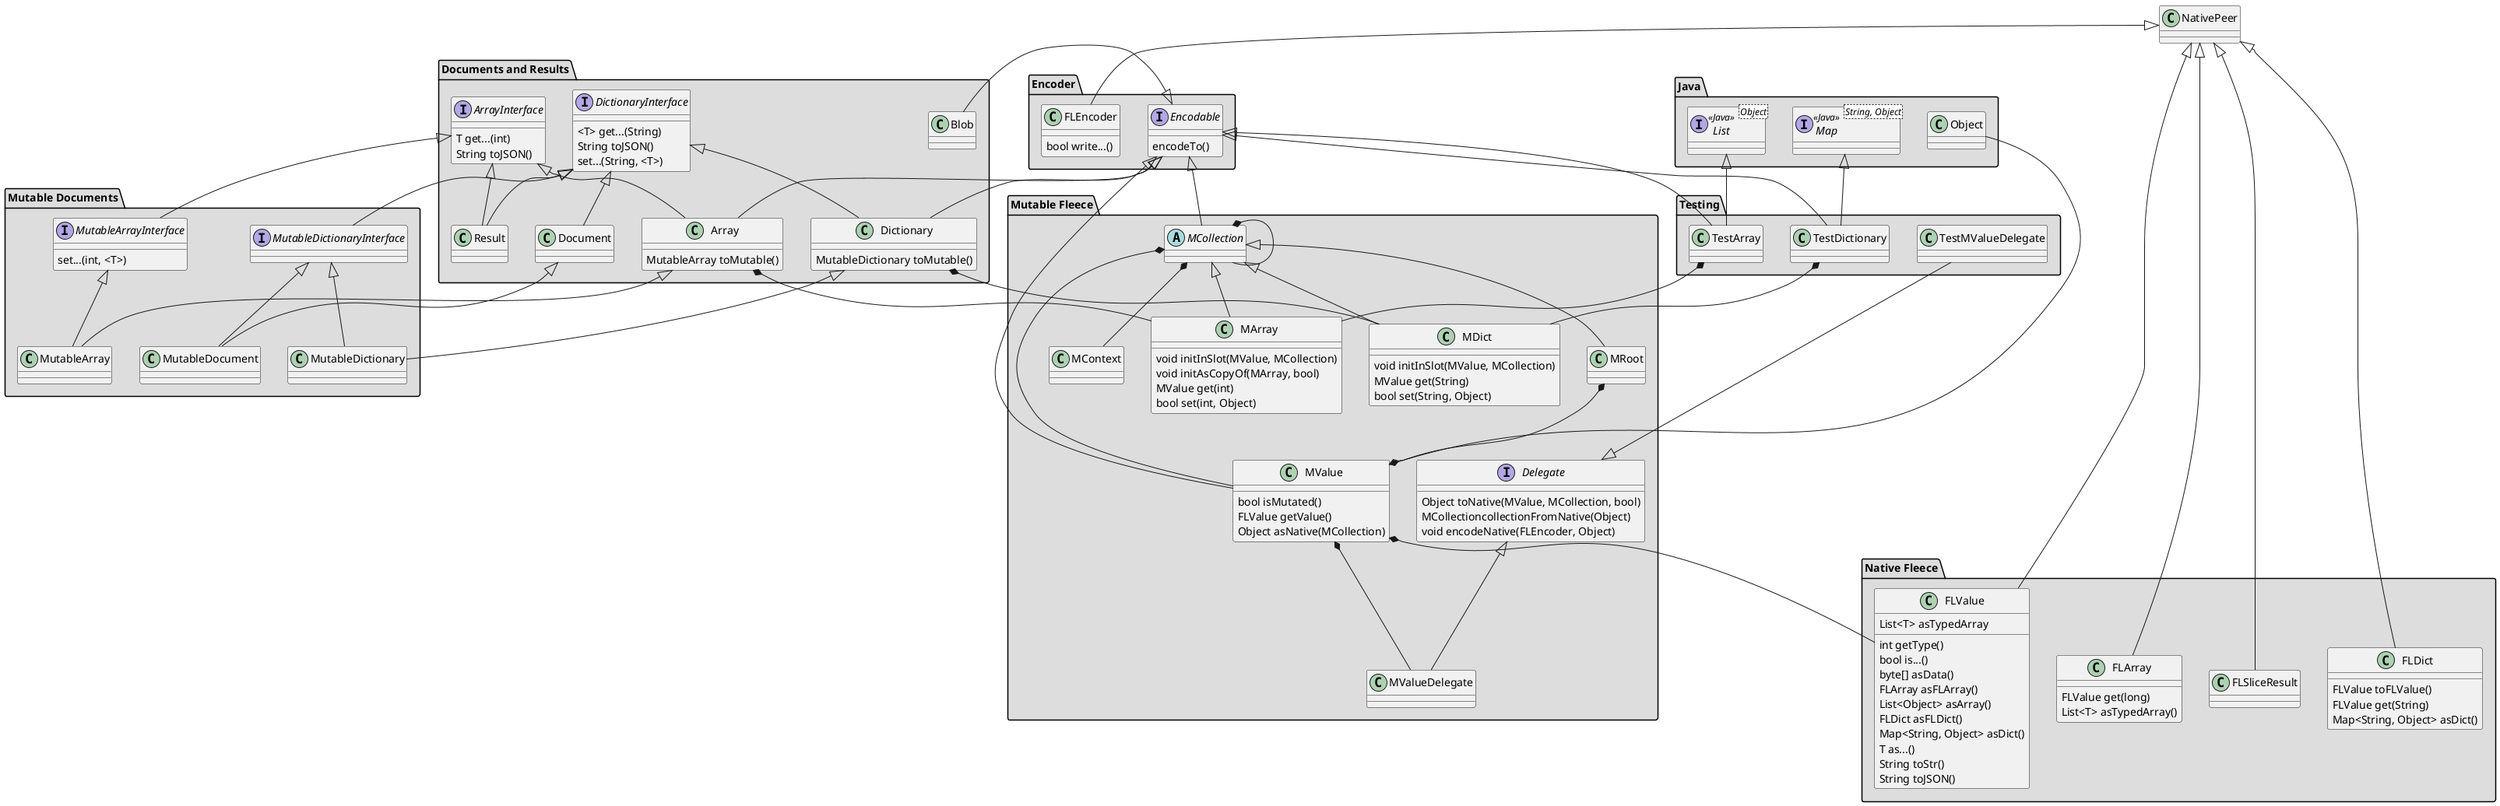 @startuml


package "Java" #DDDDDD {
interface Map<String, Object> << Java >>
interface List<Object> << Java >>
class Object
}

class NativePeer


package "Encoder" #DDDDDD {
interface Encodable
Encodable : encodeTo()

class FLEncoder
NativePeer <|-- FLEncoder
FLEncoder : bool write...()
}


package "Native Fleece" #DDDDDD {
class FLDict
NativePeer <|-- FLDict
FLDict : FLValue toFLValue()
FLDict : FLValue get(String)
FLDict : Map<String, Object> asDict()

class FLArray
NativePeer <|-- FLArray
FLArray : FLValue get(long)
FLArray : List<T> asTypedArray()

class FLValue
NativePeer <|-- FLValue
FLValue : int getType()
FLValue : bool is...()
FLValue : byte[] asData()
FLValue : FLArray asFLArray()
FLValue : List<Object> asArray()
FLValue : List<T> asTypedArray
FLValue : FLDict asFLDict()
FLValue : Map<String, Object> asDict()
FLValue : T as...()
FLValue : String toStr()
FLValue : String toJSON()

class FLSliceResult
NativePeer <|-- FLSliceResult
}


package "Mutable Fleece" #DDDDDD {
interface Delegate
Delegate : Object toNative(MValue, MCollection, bool)
Delegate : MCollectioncollectionFromNative(Object)
Delegate : void encodeNative(FLEncoder, Object)

class MValueDelegate
Delegate <|-- MValueDelegate

class MContext

abstract MCollection
Encodable <|-- MCollection
MCollection *-- MValue
MCollection *-- MCollection
MCollection *-- MContext

class MValue
Encodable <|-- MValue
MValue *-- MValueDelegate
MValue *-- FLValue
MValue *- Object
MValue : bool isMutated()
MValue : FLValue getValue()
MValue : Object asNative(MCollection)

class MArray
MCollection <|-- MArray
MArray : void initInSlot(MValue, MCollection)
MArray : void initAsCopyOf(MArray, bool)
MArray : MValue get(int)
MArray : bool set(int, Object)

class MDict
MCollection <|-- MDict
MDict : void initInSlot(MValue, MCollection)
MDict : MValue get(String)
MDict : bool set(String, Object)

class MRoot
MCollection <|-- MRoot
MRoot *-- MValue
}

package "Documents and Results" #DDDDDD {
interface DictionaryInterface
DictionaryInterface : <T> get...(String)
DictionaryInterface : String toJSON()

interface ArrayInterface
ArrayInterface : T get...(int)
ArrayInterface : String toJSON()

class Array
Encodable <|-- Array
ArrayInterface <|-- Array
Array *-- MArray
Array : MutableArray toMutable()

class Dictionary
Encodable <|-- Dictionary
DictionaryInterface <|-- Dictionary
Dictionary *-- MDict
Dictionary : MutableDictionary toMutable()

class Blob
Encodable <|-- Blob

class Document
DictionaryInterface <|-- Document

class Result
ArrayInterface <|-- Result
DictionaryInterface <|-- Result
}

package "Mutable Documents" #DDDDDD {
interface MutableDictionaryInterface
DictionaryInterface <|--  MutableDictionaryInterface
DictionaryInterface : set...(String, <T>)

interface MutableArrayInterface
ArrayInterface <|-- MutableArrayInterface
MutableArrayInterface : set...(int, <T>)

class MutableArray
MutableArrayInterface <|-- MutableArray
Array <|-- MutableArray

class MutableDictionary
MutableDictionaryInterface <|-- MutableDictionary
Dictionary <|-- MutableDictionary

class MutableDocument
MutableDictionaryInterface <|-- MutableDocument
Document <|-- MutableDocument
}


package "Testing" #DDDDDD {
class TestMValueDelegate
Delegate <|-- TestMValueDelegate

class TestArray
Encodable <|-- TestArray
List  <|-- TestArray
TestArray *-- MArray

class TestDictionary
Encodable <|-- TestDictionary
Map <|-- TestDictionary
TestDictionary *-- MDict
}

@enduml

